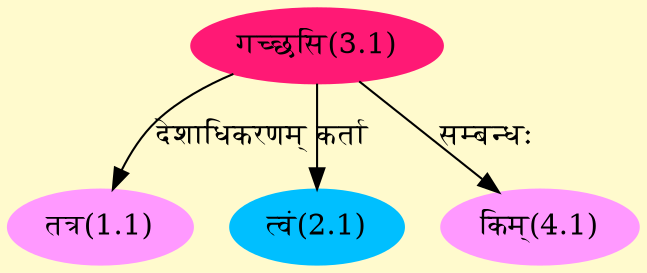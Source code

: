 digraph G{
rankdir=BT;
 compound=true;
 bgcolor="lemonchiffon1";
Node1_1 [style=filled, color="#FF99FF" label = "तत्र(1.1)"]
Node3_1 [style=filled, color="#FF1975" label = "गच्छसि(3.1)"]
Node2_1 [style=filled, color="#00BFFF" label = "त्वं(2.1)"]
Node4_1 [style=filled, color="#FF99FF" label = "किम्(4.1)"]
/* Start of Relations section */

Node1_1 -> Node3_1 [  label="देशाधिकरणम्"  dir="back" ]
Node2_1 -> Node3_1 [  label="कर्ता"  dir="back" ]
Node4_1 -> Node3_1 [  label="सम्बन्धः"  dir="back" ]
}
